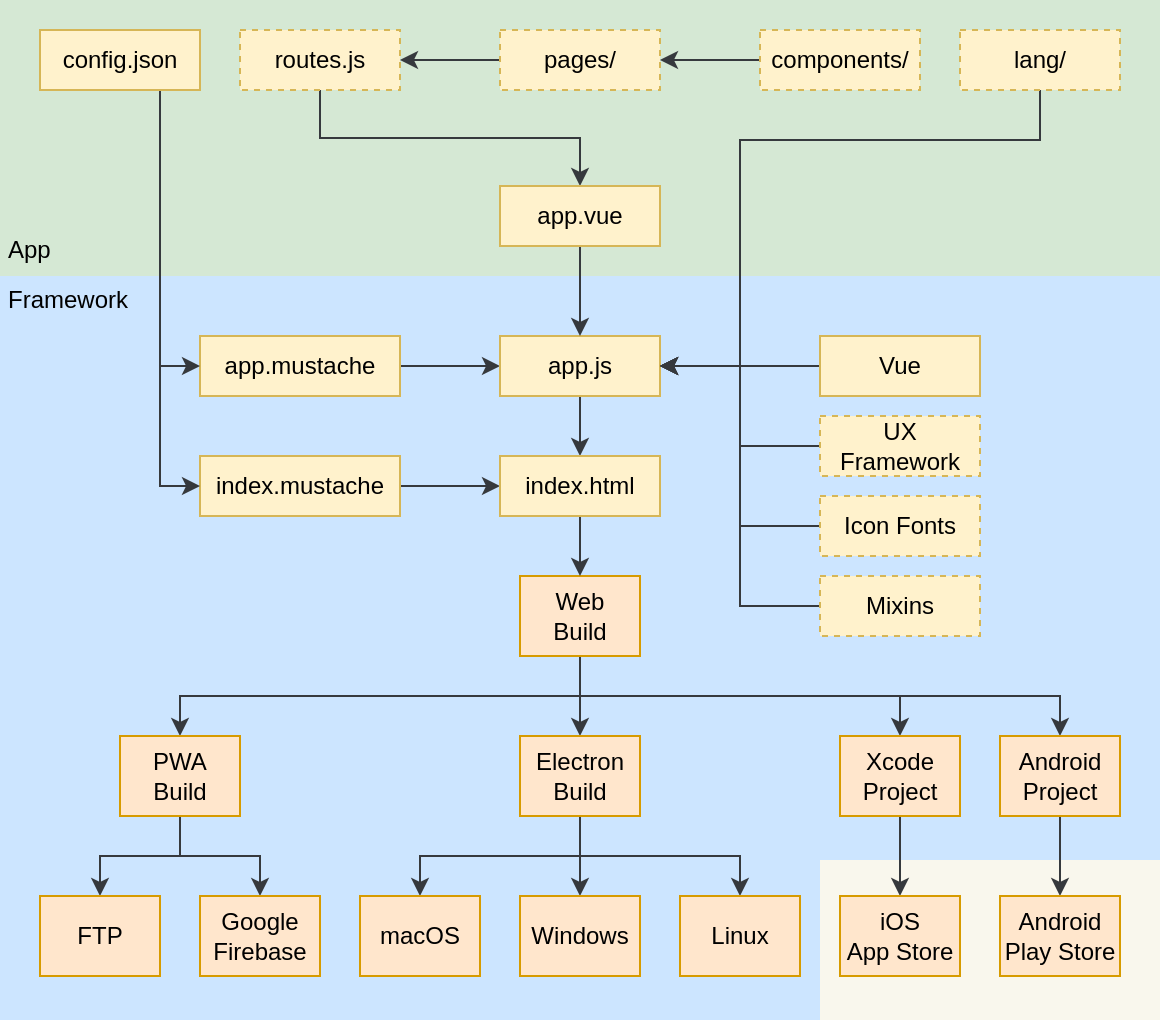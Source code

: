 <mxfile version="10.6.3" type="device"><diagram id="IEJ-li5WR0my1q0w4oPl" name="Page-1"><mxGraphModel dx="1398" dy="779" grid="1" gridSize="10" guides="1" tooltips="1" connect="1" arrows="1" fold="1" page="1" pageScale="1" pageWidth="1200" pageHeight="1200" math="0" shadow="0"><root><mxCell id="0"/><mxCell id="1" parent="0"/><mxCell id="NMylQmaGOsAWPTvMqz8z-64" value="&lt;div style=&quot;text-align: left&quot;&gt;&lt;span&gt;Framework&lt;/span&gt;&lt;/div&gt;" style="rounded=0;whiteSpace=wrap;html=1;fillColor=#cce5ff;strokeColor=none;spacing=0;align=left;labelPosition=center;verticalLabelPosition=middle;verticalAlign=top;horizontal=1;spacingTop=0;spacingBottom=0;spacingRight=0;spacingLeft=4;" vertex="1" parent="1"><mxGeometry y="138" width="580" height="372" as="geometry"/></mxCell><mxCell id="NMylQmaGOsAWPTvMqz8z-69" value="&lt;div style=&quot;text-align: left&quot;&gt;&lt;br&gt;&lt;/div&gt;" style="rounded=0;whiteSpace=wrap;html=1;spacing=0;align=left;labelPosition=center;verticalLabelPosition=middle;verticalAlign=top;horizontal=1;spacingTop=0;spacingBottom=0;spacingRight=0;spacingLeft=4;strokeColor=none;fillColor=#f9f7ed;" vertex="1" parent="1"><mxGeometry x="410" y="430" width="170" height="80" as="geometry"/></mxCell><mxCell id="NMylQmaGOsAWPTvMqz8z-65" value="&lt;div style=&quot;text-align: left&quot;&gt;&lt;span&gt;App&lt;/span&gt;&lt;/div&gt;" style="rounded=0;whiteSpace=wrap;html=1;fillColor=#d5e8d4;strokeColor=none;spacing=0;align=left;labelPosition=center;verticalLabelPosition=middle;verticalAlign=bottom;horizontal=1;spacingTop=0;spacingBottom=6;spacingRight=0;spacingLeft=4;" vertex="1" parent="1"><mxGeometry width="580" height="138" as="geometry"/></mxCell><mxCell id="NMylQmaGOsAWPTvMqz8z-28" style="edgeStyle=orthogonalEdgeStyle;rounded=0;orthogonalLoop=1;jettySize=auto;html=1;exitX=0;exitY=0.5;exitDx=0;exitDy=0;fillColor=#eeeeee;strokeColor=#36393d;" edge="1" parent="1" source="NMylQmaGOsAWPTvMqz8z-2" target="NMylQmaGOsAWPTvMqz8z-5"><mxGeometry relative="1" as="geometry"/></mxCell><mxCell id="NMylQmaGOsAWPTvMqz8z-2" value="pages/" style="rounded=0;whiteSpace=wrap;html=1;fillColor=#fff2cc;strokeColor=#d6b656;dashed=1;" vertex="1" parent="1"><mxGeometry x="250" y="15" width="80" height="30" as="geometry"/></mxCell><mxCell id="NMylQmaGOsAWPTvMqz8z-72" style="edgeStyle=orthogonalEdgeStyle;rounded=0;orthogonalLoop=1;jettySize=auto;html=1;exitX=0;exitY=0.5;exitDx=0;exitDy=0;entryX=1;entryY=0.5;entryDx=0;entryDy=0;fillColor=#eeeeee;strokeColor=#36393d;" edge="1" parent="1" source="NMylQmaGOsAWPTvMqz8z-4" target="NMylQmaGOsAWPTvMqz8z-2"><mxGeometry relative="1" as="geometry"/></mxCell><mxCell id="NMylQmaGOsAWPTvMqz8z-4" value="components/" style="rounded=0;whiteSpace=wrap;html=1;fillColor=#fff2cc;strokeColor=#d6b656;dashed=1;" vertex="1" parent="1"><mxGeometry x="380" y="15" width="80" height="30" as="geometry"/></mxCell><mxCell id="NMylQmaGOsAWPTvMqz8z-29" style="edgeStyle=orthogonalEdgeStyle;rounded=0;orthogonalLoop=1;jettySize=auto;html=1;exitX=0.5;exitY=1;exitDx=0;exitDy=0;entryX=0.5;entryY=0;entryDx=0;entryDy=0;fillColor=#eeeeee;strokeColor=#36393d;" edge="1" parent="1" source="NMylQmaGOsAWPTvMqz8z-5" target="NMylQmaGOsAWPTvMqz8z-25"><mxGeometry relative="1" as="geometry"/></mxCell><mxCell id="NMylQmaGOsAWPTvMqz8z-5" value="routes.js&lt;br&gt;" style="rounded=0;whiteSpace=wrap;html=1;fillColor=#fff2cc;strokeColor=#d6b656;dashed=1;" vertex="1" parent="1"><mxGeometry x="120" y="15" width="80" height="30" as="geometry"/></mxCell><mxCell id="NMylQmaGOsAWPTvMqz8z-45" style="edgeStyle=orthogonalEdgeStyle;rounded=0;orthogonalLoop=1;jettySize=auto;html=1;exitX=0.5;exitY=1;exitDx=0;exitDy=0;entryX=0.5;entryY=0;entryDx=0;entryDy=0;fillColor=#eeeeee;strokeColor=#36393d;" edge="1" parent="1" source="NMylQmaGOsAWPTvMqz8z-6" target="NMylQmaGOsAWPTvMqz8z-43"><mxGeometry relative="1" as="geometry"/></mxCell><mxCell id="NMylQmaGOsAWPTvMqz8z-46" style="edgeStyle=orthogonalEdgeStyle;rounded=0;orthogonalLoop=1;jettySize=auto;html=1;exitX=0.5;exitY=1;exitDx=0;exitDy=0;entryX=0.5;entryY=0;entryDx=0;entryDy=0;fillColor=#eeeeee;strokeColor=#36393d;" edge="1" parent="1" source="NMylQmaGOsAWPTvMqz8z-6" target="NMylQmaGOsAWPTvMqz8z-42"><mxGeometry relative="1" as="geometry"/></mxCell><mxCell id="NMylQmaGOsAWPTvMqz8z-47" style="edgeStyle=orthogonalEdgeStyle;rounded=0;orthogonalLoop=1;jettySize=auto;html=1;exitX=0.5;exitY=1;exitDx=0;exitDy=0;entryX=0.5;entryY=0;entryDx=0;entryDy=0;fillColor=#eeeeee;strokeColor=#36393d;" edge="1" parent="1" source="NMylQmaGOsAWPTvMqz8z-6" target="NMylQmaGOsAWPTvMqz8z-44"><mxGeometry relative="1" as="geometry"/></mxCell><mxCell id="NMylQmaGOsAWPTvMqz8z-63" style="edgeStyle=orthogonalEdgeStyle;rounded=0;orthogonalLoop=1;jettySize=auto;html=1;exitX=0.5;exitY=1;exitDx=0;exitDy=0;entryX=0.5;entryY=0;entryDx=0;entryDy=0;fillColor=#eeeeee;strokeColor=#36393d;" edge="1" parent="1" source="NMylQmaGOsAWPTvMqz8z-6" target="NMylQmaGOsAWPTvMqz8z-61"><mxGeometry relative="1" as="geometry"/></mxCell><mxCell id="NMylQmaGOsAWPTvMqz8z-6" value="Web&lt;br&gt;Build&lt;br&gt;" style="rounded=0;whiteSpace=wrap;html=1;fillColor=#ffe6cc;strokeColor=#d79b00;" vertex="1" parent="1"><mxGeometry x="260" y="288" width="60" height="40" as="geometry"/></mxCell><mxCell id="NMylQmaGOsAWPTvMqz8z-23" style="edgeStyle=orthogonalEdgeStyle;rounded=0;orthogonalLoop=1;jettySize=auto;html=1;exitX=1;exitY=0.5;exitDx=0;exitDy=0;entryX=0;entryY=0.5;entryDx=0;entryDy=0;fillColor=#eeeeee;strokeColor=#36393d;" edge="1" parent="1" source="NMylQmaGOsAWPTvMqz8z-11" target="NMylQmaGOsAWPTvMqz8z-18"><mxGeometry relative="1" as="geometry"/></mxCell><mxCell id="NMylQmaGOsAWPTvMqz8z-11" value="index.mustache" style="rounded=0;whiteSpace=wrap;html=1;fillColor=#fff2cc;strokeColor=#d6b656;" vertex="1" parent="1"><mxGeometry x="100" y="228" width="100" height="30" as="geometry"/></mxCell><mxCell id="NMylQmaGOsAWPTvMqz8z-21" style="edgeStyle=orthogonalEdgeStyle;rounded=0;orthogonalLoop=1;jettySize=auto;html=1;exitX=1;exitY=0.5;exitDx=0;exitDy=0;entryX=0;entryY=0.5;entryDx=0;entryDy=0;fillColor=#eeeeee;strokeColor=#36393d;" edge="1" parent="1" source="NMylQmaGOsAWPTvMqz8z-12" target="NMylQmaGOsAWPTvMqz8z-17"><mxGeometry relative="1" as="geometry"/></mxCell><mxCell id="NMylQmaGOsAWPTvMqz8z-12" value="app.mustache" style="rounded=0;whiteSpace=wrap;html=1;fillColor=#fff2cc;strokeColor=#d6b656;" vertex="1" parent="1"><mxGeometry x="100" y="168" width="100" height="30" as="geometry"/></mxCell><mxCell id="NMylQmaGOsAWPTvMqz8z-22" style="edgeStyle=orthogonalEdgeStyle;rounded=0;orthogonalLoop=1;jettySize=auto;html=1;exitX=0.5;exitY=1;exitDx=0;exitDy=0;entryX=0.5;entryY=0;entryDx=0;entryDy=0;fillColor=#eeeeee;strokeColor=#36393d;" edge="1" parent="1" source="NMylQmaGOsAWPTvMqz8z-17" target="NMylQmaGOsAWPTvMqz8z-18"><mxGeometry relative="1" as="geometry"/></mxCell><mxCell id="NMylQmaGOsAWPTvMqz8z-17" value="app.js" style="rounded=0;whiteSpace=wrap;html=1;fillColor=#fff2cc;strokeColor=#d6b656;" vertex="1" parent="1"><mxGeometry x="250" y="168" width="80" height="30" as="geometry"/></mxCell><mxCell id="NMylQmaGOsAWPTvMqz8z-78" style="edgeStyle=orthogonalEdgeStyle;rounded=0;orthogonalLoop=1;jettySize=auto;html=1;exitX=0.5;exitY=1;exitDx=0;exitDy=0;entryX=0.5;entryY=0;entryDx=0;entryDy=0;fillColor=#eeeeee;strokeColor=#36393d;" edge="1" parent="1" source="NMylQmaGOsAWPTvMqz8z-18" target="NMylQmaGOsAWPTvMqz8z-6"><mxGeometry relative="1" as="geometry"/></mxCell><mxCell id="NMylQmaGOsAWPTvMqz8z-18" value="index.html&lt;br&gt;" style="rounded=0;whiteSpace=wrap;html=1;fillColor=#fff2cc;strokeColor=#d6b656;" vertex="1" parent="1"><mxGeometry x="250" y="228" width="80" height="30" as="geometry"/></mxCell><mxCell id="NMylQmaGOsAWPTvMqz8z-26" style="edgeStyle=orthogonalEdgeStyle;rounded=0;orthogonalLoop=1;jettySize=auto;html=1;exitX=0.5;exitY=1;exitDx=0;exitDy=0;entryX=0.5;entryY=0;entryDx=0;entryDy=0;fillColor=#eeeeee;strokeColor=#36393d;" edge="1" parent="1" source="NMylQmaGOsAWPTvMqz8z-25" target="NMylQmaGOsAWPTvMqz8z-17"><mxGeometry relative="1" as="geometry"/></mxCell><mxCell id="NMylQmaGOsAWPTvMqz8z-25" value="app.vue" style="rounded=0;whiteSpace=wrap;html=1;fillColor=#fff2cc;strokeColor=#d6b656;" vertex="1" parent="1"><mxGeometry x="250" y="93" width="80" height="30" as="geometry"/></mxCell><mxCell id="NMylQmaGOsAWPTvMqz8z-36" style="edgeStyle=orthogonalEdgeStyle;rounded=0;orthogonalLoop=1;jettySize=auto;html=1;exitX=0;exitY=0.5;exitDx=0;exitDy=0;entryX=1;entryY=0.5;entryDx=0;entryDy=0;fillColor=#eeeeee;strokeColor=#36393d;" edge="1" parent="1" source="NMylQmaGOsAWPTvMqz8z-30" target="NMylQmaGOsAWPTvMqz8z-17"><mxGeometry relative="1" as="geometry"/></mxCell><mxCell id="NMylQmaGOsAWPTvMqz8z-30" value="Vue" style="rounded=0;whiteSpace=wrap;html=1;fillColor=#fff2cc;strokeColor=#d6b656;" vertex="1" parent="1"><mxGeometry x="410" y="168" width="80" height="30" as="geometry"/></mxCell><mxCell id="NMylQmaGOsAWPTvMqz8z-37" style="edgeStyle=orthogonalEdgeStyle;rounded=0;orthogonalLoop=1;jettySize=auto;html=1;exitX=0;exitY=0.5;exitDx=0;exitDy=0;entryX=1;entryY=0.5;entryDx=0;entryDy=0;fillColor=#eeeeee;strokeColor=#36393d;" edge="1" parent="1" source="NMylQmaGOsAWPTvMqz8z-31" target="NMylQmaGOsAWPTvMqz8z-17"><mxGeometry relative="1" as="geometry"><mxPoint x="330" y="183" as="targetPoint"/></mxGeometry></mxCell><mxCell id="NMylQmaGOsAWPTvMqz8z-31" value="UX Framework&lt;br&gt;" style="rounded=0;whiteSpace=wrap;html=1;fillColor=#fff2cc;strokeColor=#d6b656;dashed=1;" vertex="1" parent="1"><mxGeometry x="410" y="208" width="80" height="30" as="geometry"/></mxCell><mxCell id="NMylQmaGOsAWPTvMqz8z-39" style="edgeStyle=orthogonalEdgeStyle;rounded=0;orthogonalLoop=1;jettySize=auto;html=1;exitX=0;exitY=0.5;exitDx=0;exitDy=0;entryX=1;entryY=0.5;entryDx=0;entryDy=0;fillColor=#eeeeee;strokeColor=#36393d;" edge="1" parent="1" source="NMylQmaGOsAWPTvMqz8z-34" target="NMylQmaGOsAWPTvMqz8z-17"><mxGeometry relative="1" as="geometry"/></mxCell><mxCell id="NMylQmaGOsAWPTvMqz8z-34" value="Icon Fonts" style="rounded=0;whiteSpace=wrap;html=1;fillColor=#fff2cc;strokeColor=#d6b656;dashed=1;" vertex="1" parent="1"><mxGeometry x="410" y="248" width="80" height="30" as="geometry"/></mxCell><mxCell id="NMylQmaGOsAWPTvMqz8z-41" style="edgeStyle=orthogonalEdgeStyle;rounded=0;orthogonalLoop=1;jettySize=auto;html=1;exitX=0;exitY=0.5;exitDx=0;exitDy=0;entryX=1;entryY=0.5;entryDx=0;entryDy=0;fillColor=#eeeeee;strokeColor=#36393d;" edge="1" parent="1" source="NMylQmaGOsAWPTvMqz8z-35" target="NMylQmaGOsAWPTvMqz8z-17"><mxGeometry relative="1" as="geometry"/></mxCell><mxCell id="NMylQmaGOsAWPTvMqz8z-35" value="Mixins" style="rounded=0;whiteSpace=wrap;html=1;fillColor=#fff2cc;strokeColor=#d6b656;dashed=1;" vertex="1" parent="1"><mxGeometry x="410" y="288" width="80" height="30" as="geometry"/></mxCell><mxCell id="NMylQmaGOsAWPTvMqz8z-53" style="edgeStyle=orthogonalEdgeStyle;rounded=0;orthogonalLoop=1;jettySize=auto;html=1;exitX=0.5;exitY=1;exitDx=0;exitDy=0;entryX=0.5;entryY=0;entryDx=0;entryDy=0;fillColor=#eeeeee;strokeColor=#36393d;" edge="1" parent="1" source="NMylQmaGOsAWPTvMqz8z-42" target="NMylQmaGOsAWPTvMqz8z-51"><mxGeometry relative="1" as="geometry"/></mxCell><mxCell id="NMylQmaGOsAWPTvMqz8z-54" style="edgeStyle=orthogonalEdgeStyle;rounded=0;orthogonalLoop=1;jettySize=auto;html=1;exitX=0.5;exitY=1;exitDx=0;exitDy=0;entryX=0.5;entryY=0;entryDx=0;entryDy=0;fillColor=#eeeeee;strokeColor=#36393d;" edge="1" parent="1" source="NMylQmaGOsAWPTvMqz8z-42" target="NMylQmaGOsAWPTvMqz8z-52"><mxGeometry relative="1" as="geometry"/></mxCell><mxCell id="NMylQmaGOsAWPTvMqz8z-42" value="PWA&lt;br&gt;Build&lt;br&gt;" style="rounded=0;whiteSpace=wrap;html=1;fillColor=#ffe6cc;strokeColor=#d79b00;" vertex="1" parent="1"><mxGeometry x="60" y="368" width="60" height="40" as="geometry"/></mxCell><mxCell id="NMylQmaGOsAWPTvMqz8z-55" style="edgeStyle=orthogonalEdgeStyle;rounded=0;orthogonalLoop=1;jettySize=auto;html=1;exitX=0.5;exitY=1;exitDx=0;exitDy=0;entryX=0.5;entryY=0;entryDx=0;entryDy=0;fillColor=#eeeeee;strokeColor=#36393d;" edge="1" parent="1" source="NMylQmaGOsAWPTvMqz8z-43" target="NMylQmaGOsAWPTvMqz8z-48"><mxGeometry relative="1" as="geometry"/></mxCell><mxCell id="NMylQmaGOsAWPTvMqz8z-56" style="edgeStyle=orthogonalEdgeStyle;rounded=0;orthogonalLoop=1;jettySize=auto;html=1;exitX=0.5;exitY=1;exitDx=0;exitDy=0;entryX=0.5;entryY=0;entryDx=0;entryDy=0;fillColor=#eeeeee;strokeColor=#36393d;" edge="1" parent="1" source="NMylQmaGOsAWPTvMqz8z-43" target="NMylQmaGOsAWPTvMqz8z-49"><mxGeometry relative="1" as="geometry"/></mxCell><mxCell id="NMylQmaGOsAWPTvMqz8z-57" style="edgeStyle=orthogonalEdgeStyle;rounded=0;orthogonalLoop=1;jettySize=auto;html=1;exitX=0.5;exitY=1;exitDx=0;exitDy=0;entryX=0.5;entryY=0;entryDx=0;entryDy=0;fillColor=#eeeeee;strokeColor=#36393d;" edge="1" parent="1" source="NMylQmaGOsAWPTvMqz8z-43" target="NMylQmaGOsAWPTvMqz8z-50"><mxGeometry relative="1" as="geometry"/></mxCell><mxCell id="NMylQmaGOsAWPTvMqz8z-43" value="Electron&lt;br&gt;Build&lt;br&gt;" style="rounded=0;whiteSpace=wrap;html=1;fillColor=#ffe6cc;strokeColor=#d79b00;" vertex="1" parent="1"><mxGeometry x="260" y="368" width="60" height="40" as="geometry"/></mxCell><mxCell id="NMylQmaGOsAWPTvMqz8z-59" style="edgeStyle=orthogonalEdgeStyle;rounded=0;orthogonalLoop=1;jettySize=auto;html=1;exitX=0.5;exitY=1;exitDx=0;exitDy=0;entryX=0.5;entryY=0;entryDx=0;entryDy=0;fillColor=#eeeeee;strokeColor=#36393d;" edge="1" parent="1" source="NMylQmaGOsAWPTvMqz8z-44" target="NMylQmaGOsAWPTvMqz8z-58"><mxGeometry relative="1" as="geometry"/></mxCell><mxCell id="NMylQmaGOsAWPTvMqz8z-44" value="Xcode&lt;br&gt;Project&lt;br&gt;" style="rounded=0;whiteSpace=wrap;html=1;fillColor=#ffe6cc;strokeColor=#d79b00;" vertex="1" parent="1"><mxGeometry x="420" y="368" width="60" height="40" as="geometry"/></mxCell><mxCell id="NMylQmaGOsAWPTvMqz8z-48" value="macOS" style="rounded=0;whiteSpace=wrap;html=1;fillColor=#ffe6cc;strokeColor=#d79b00;" vertex="1" parent="1"><mxGeometry x="180" y="448" width="60" height="40" as="geometry"/></mxCell><mxCell id="NMylQmaGOsAWPTvMqz8z-49" value="Windows" style="rounded=0;whiteSpace=wrap;html=1;fillColor=#ffe6cc;strokeColor=#d79b00;" vertex="1" parent="1"><mxGeometry x="260" y="448" width="60" height="40" as="geometry"/></mxCell><mxCell id="NMylQmaGOsAWPTvMqz8z-50" value="Linux" style="rounded=0;whiteSpace=wrap;html=1;fillColor=#ffe6cc;strokeColor=#d79b00;" vertex="1" parent="1"><mxGeometry x="340" y="448" width="60" height="40" as="geometry"/></mxCell><mxCell id="NMylQmaGOsAWPTvMqz8z-51" value="FTP" style="rounded=0;whiteSpace=wrap;html=1;fillColor=#ffe6cc;strokeColor=#d79b00;" vertex="1" parent="1"><mxGeometry x="20" y="448" width="60" height="40" as="geometry"/></mxCell><mxCell id="NMylQmaGOsAWPTvMqz8z-52" value="Google&lt;br&gt;Firebase&lt;br&gt;" style="rounded=0;whiteSpace=wrap;html=1;fillColor=#ffe6cc;strokeColor=#d79b00;" vertex="1" parent="1"><mxGeometry x="100" y="448" width="60" height="40" as="geometry"/></mxCell><mxCell id="NMylQmaGOsAWPTvMqz8z-58" value="iOS&lt;br&gt;App Store&lt;br&gt;" style="rounded=0;whiteSpace=wrap;html=1;fillColor=#ffe6cc;strokeColor=#d79b00;" vertex="1" parent="1"><mxGeometry x="420" y="448" width="60" height="40" as="geometry"/></mxCell><mxCell id="NMylQmaGOsAWPTvMqz8z-60" style="edgeStyle=orthogonalEdgeStyle;rounded=0;orthogonalLoop=1;jettySize=auto;html=1;exitX=0.5;exitY=1;exitDx=0;exitDy=0;entryX=0.5;entryY=0;entryDx=0;entryDy=0;fillColor=#eeeeee;strokeColor=#36393d;" edge="1" parent="1" source="NMylQmaGOsAWPTvMqz8z-61" target="NMylQmaGOsAWPTvMqz8z-62"><mxGeometry relative="1" as="geometry"/></mxCell><mxCell id="NMylQmaGOsAWPTvMqz8z-61" value="Android&lt;br&gt;Project&lt;br&gt;" style="rounded=0;whiteSpace=wrap;html=1;fillColor=#ffe6cc;strokeColor=#d79b00;" vertex="1" parent="1"><mxGeometry x="500" y="368" width="60" height="40" as="geometry"/></mxCell><mxCell id="NMylQmaGOsAWPTvMqz8z-62" value="Android&lt;br&gt;Play Store&lt;br&gt;" style="rounded=0;whiteSpace=wrap;html=1;fillColor=#ffe6cc;strokeColor=#d79b00;" vertex="1" parent="1"><mxGeometry x="500" y="448" width="60" height="40" as="geometry"/></mxCell><mxCell id="NMylQmaGOsAWPTvMqz8z-74" style="edgeStyle=orthogonalEdgeStyle;rounded=0;orthogonalLoop=1;jettySize=auto;html=1;exitX=0.75;exitY=1;exitDx=0;exitDy=0;entryX=0;entryY=0.5;entryDx=0;entryDy=0;fillColor=#eeeeee;strokeColor=#36393d;" edge="1" parent="1" source="NMylQmaGOsAWPTvMqz8z-71" target="NMylQmaGOsAWPTvMqz8z-12"><mxGeometry relative="1" as="geometry"/></mxCell><mxCell id="NMylQmaGOsAWPTvMqz8z-75" style="edgeStyle=orthogonalEdgeStyle;rounded=0;orthogonalLoop=1;jettySize=auto;html=1;exitX=0.75;exitY=1;exitDx=0;exitDy=0;entryX=0;entryY=0.5;entryDx=0;entryDy=0;fillColor=#eeeeee;strokeColor=#36393d;" edge="1" parent="1" source="NMylQmaGOsAWPTvMqz8z-71" target="NMylQmaGOsAWPTvMqz8z-11"><mxGeometry relative="1" as="geometry"/></mxCell><mxCell id="NMylQmaGOsAWPTvMqz8z-71" value="config.json" style="rounded=0;whiteSpace=wrap;html=1;fillColor=#fff2cc;strokeColor=#d6b656;" vertex="1" parent="1"><mxGeometry x="20" y="15" width="80" height="30" as="geometry"/></mxCell><mxCell id="NMylQmaGOsAWPTvMqz8z-76" style="edgeStyle=orthogonalEdgeStyle;rounded=0;orthogonalLoop=1;jettySize=auto;html=1;exitX=0.5;exitY=1;exitDx=0;exitDy=0;entryX=1;entryY=0.5;entryDx=0;entryDy=0;fillColor=#eeeeee;strokeColor=#36393d;" edge="1" parent="1" source="NMylQmaGOsAWPTvMqz8z-73" target="NMylQmaGOsAWPTvMqz8z-17"><mxGeometry relative="1" as="geometry"><Array as="points"><mxPoint x="520" y="70"/><mxPoint x="370" y="70"/><mxPoint x="370" y="183"/></Array></mxGeometry></mxCell><mxCell id="NMylQmaGOsAWPTvMqz8z-73" value="lang/" style="rounded=0;whiteSpace=wrap;html=1;fillColor=#fff2cc;strokeColor=#d6b656;dashed=1;" vertex="1" parent="1"><mxGeometry x="480" y="15" width="80" height="30" as="geometry"/></mxCell></root></mxGraphModel></diagram></mxfile>